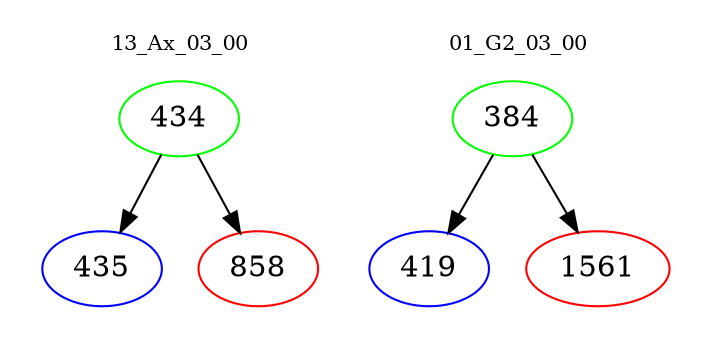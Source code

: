 digraph{
subgraph cluster_0 {
color = white
label = "13_Ax_03_00";
fontsize=10;
T0_434 [label="434", color="green"]
T0_434 -> T0_435 [color="black"]
T0_435 [label="435", color="blue"]
T0_434 -> T0_858 [color="black"]
T0_858 [label="858", color="red"]
}
subgraph cluster_1 {
color = white
label = "01_G2_03_00";
fontsize=10;
T1_384 [label="384", color="green"]
T1_384 -> T1_419 [color="black"]
T1_419 [label="419", color="blue"]
T1_384 -> T1_1561 [color="black"]
T1_1561 [label="1561", color="red"]
}
}
